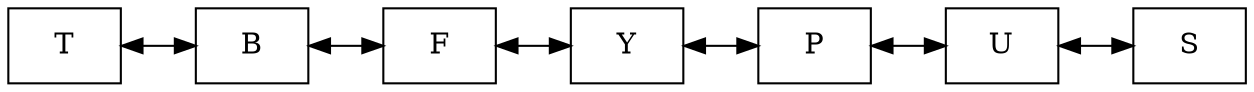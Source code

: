 digraph G {
 rankdir=LR 
 node[shape=box] 
node1[label = "T"]
node2[label = "B"]
node3[label = "F"]
node4[label = "Y"]
node5[label = "P"]
node6[label = "U"]
node7[label = "S"]
node1->node2->node3->node4->node5->node6->node7[dir=both];

}
